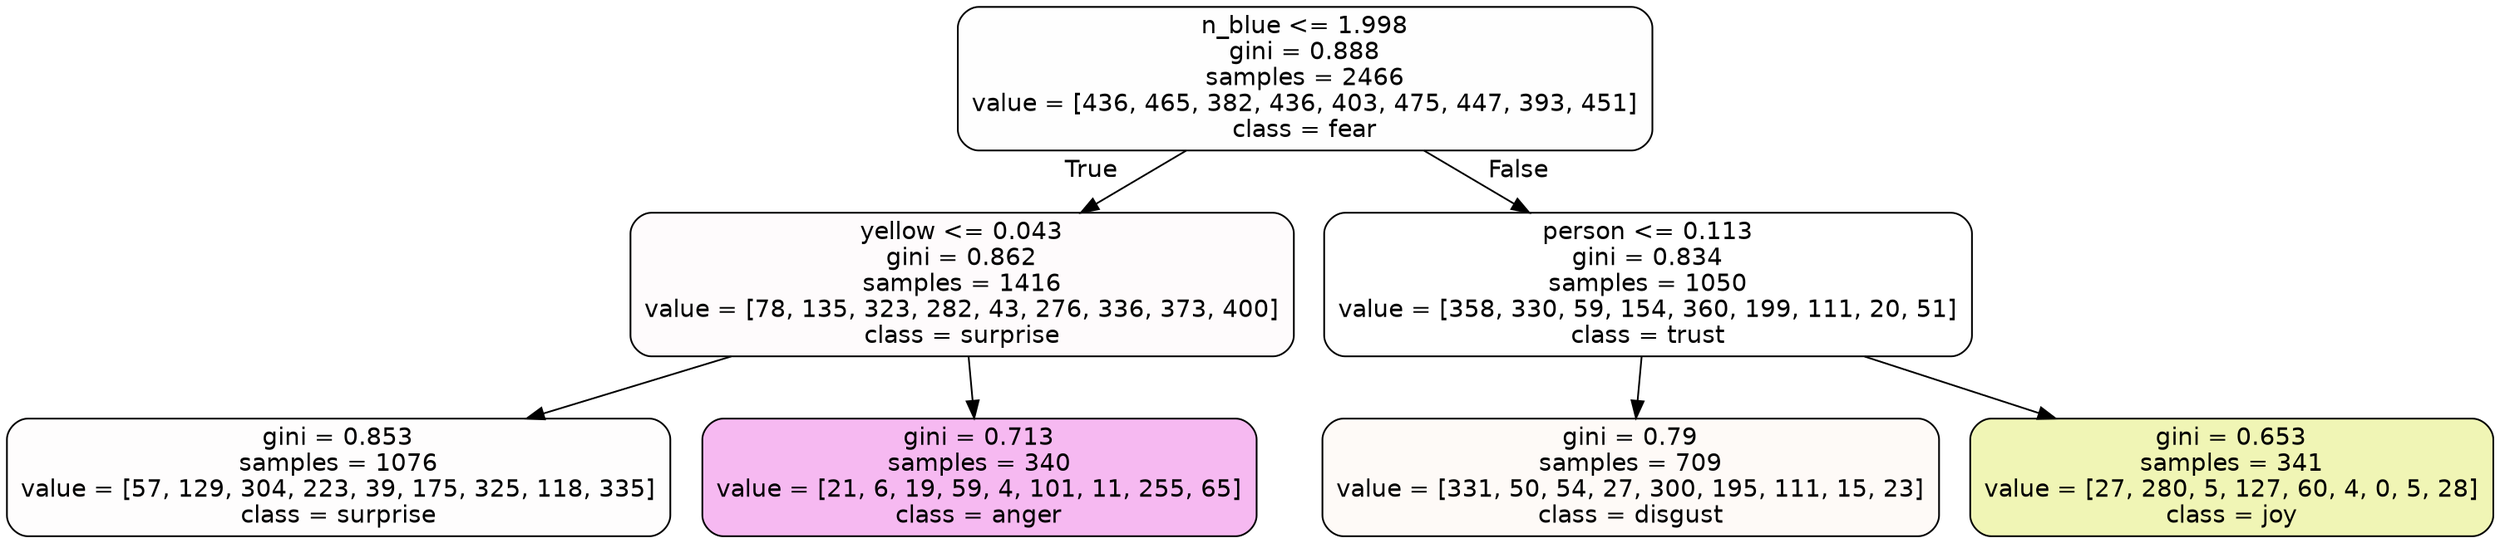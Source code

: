 digraph Tree {
node [shape=box, style="filled, rounded", color="black", fontname=helvetica] ;
edge [fontname=helvetica] ;
0 [label="n_blue <= 1.998\ngini = 0.888\nsamples = 2466\nvalue = [436, 465, 382, 436, 403, 475, 447, 393, 451]\nclass = fear", fillcolor="#3964e501"] ;
1 [label="yellow <= 0.043\ngini = 0.862\nsamples = 1416\nvalue = [78, 135, 323, 282, 43, 276, 336, 373, 400]\nclass = surprise", fillcolor="#e5396404"] ;
0 -> 1 [labeldistance=2.5, labelangle=45, headlabel="True"] ;
2 [label="gini = 0.853\nsamples = 1076\nvalue = [57, 129, 304, 223, 39, 175, 325, 118, 335]\nclass = surprise", fillcolor="#e5396402"] ;
1 -> 2 ;
3 [label="gini = 0.713\nsamples = 340\nvalue = [21, 6, 19, 59, 4, 101, 11, 255, 65]\nclass = anger", fillcolor="#e539d759"] ;
1 -> 3 ;
4 [label="person <= 0.113\ngini = 0.834\nsamples = 1050\nvalue = [358, 330, 59, 154, 360, 199, 111, 20, 51]\nclass = trust", fillcolor="#39d7e500"] ;
0 -> 4 [labeldistance=2.5, labelangle=-45, headlabel="False"] ;
5 [label="gini = 0.79\nsamples = 709\nvalue = [331, 50, 54, 27, 300, 195, 111, 15, 23]\nclass = disgust", fillcolor="#e581390a"] ;
4 -> 5 ;
6 [label="gini = 0.653\nsamples = 341\nvalue = [27, 280, 5, 127, 60, 4, 0, 5, 28]\nclass = joy", fillcolor="#d7e5395f"] ;
4 -> 6 ;
}
